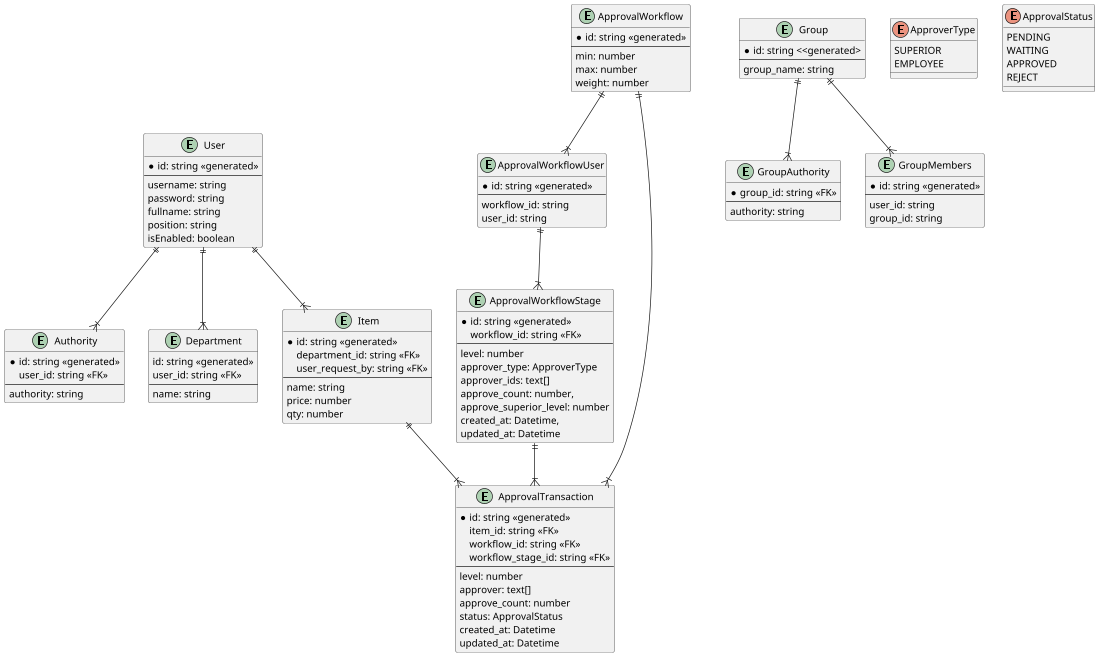 @startuml
'https://www.coderbased.com/p/multi-level-approval-system-design'

scale 0.7
entity User {
    * id: string <<generated>>
    --
    username: string
    password: string
    fullname: string
    position: string
    isEnabled: boolean
}

entity Authority {
    * id: string <<generated>>
    user_id: string <<FK>>
    --
    authority: string
}

entity Group {
    * id: string <<generated>
    --
    group_name: string
}

entity GroupAuthority {
    * group_id: string <<FK>>
    --
    authority: string
}

entity GroupMembers {
    * id: string <<generated>>
    --
    user_id: string
    group_id: string
}

entity Department {
    id: string <<generated>>
    user_id: string <<FK>>
    --
    name: string
}

entity Item {
    * id: string <<generated>>
    department_id: string <<FK>>
    user_request_by: string <<FK>>
    --
    name: string
    price: number
    qty: number
}

entity ApprovalWorkflow {
    * id: string <<generated>>
    --
    min: number
    max: number
    weight: number
}

entity ApprovalWorkflowUser {
    * id: string <<generated>>
    --
    workflow_id: string
    user_id: string
}

entity ApprovalWorkflowStage {
    * id: string <<generated>>
    workflow_id: string <<FK>>
    ---
    level: number
    approver_type: ApproverType
    approver_ids: text[]
    approve_count: number,
    approve_superior_level: number
    created_at: Datetime,
    updated_at: Datetime
}

entity ApprovalTransaction {
    * id: string <<generated>>
    item_id: string <<FK>>
    workflow_id: string <<FK>>
    workflow_stage_id: string <<FK>>
    --
    level: number
    approver: text[]
    approve_count: number
    status: ApprovalStatus
    created_at: Datetime
    updated_at: Datetime
}

enum ApproverType {
    SUPERIOR
    EMPLOYEE
}

enum ApprovalStatus {
    PENDING
    WAITING
    APPROVED
    REJECT
}



User ||--|{ Authority
User ||--|{ Department
User ||--|{ Item

Group ||--|{ GroupAuthority
Group ||--|{ GroupMembers

ApprovalWorkflow ||--|{ ApprovalWorkflowUser
ApprovalWorkflowUser ||--|{ ApprovalWorkflowStage
ApprovalWorkflowStage ||--|{ ApprovalTransaction
Item ||--|{ ApprovalTransaction
ApprovalWorkflow ||--|{ ApprovalTransaction


@enduml
